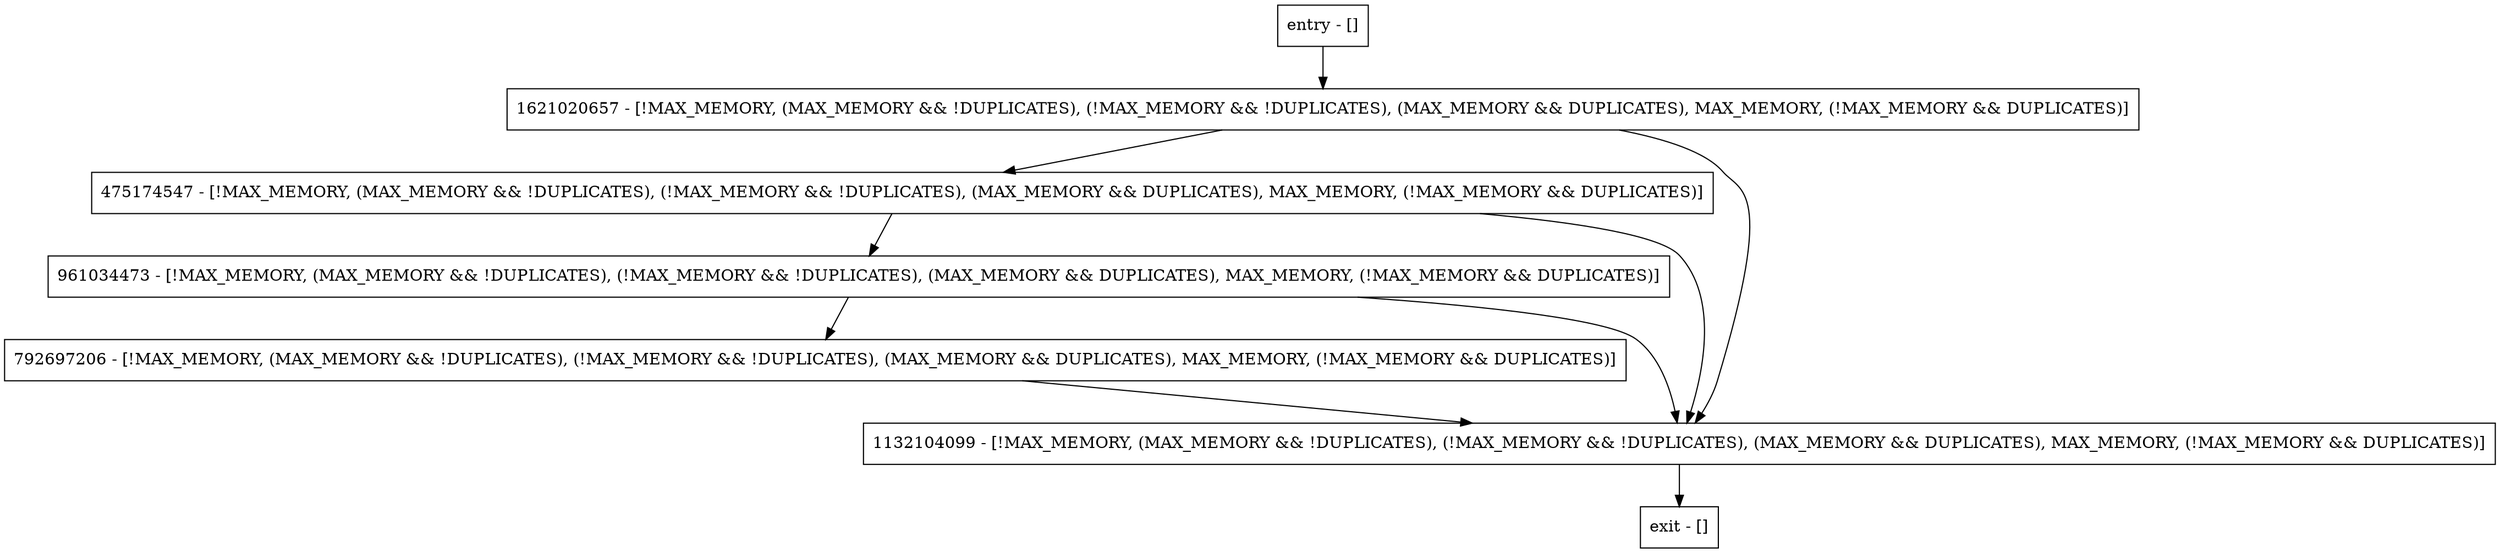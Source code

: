 digraph checkUpdatesAllowed {
node [shape=record];
entry [label="entry - []"];
exit [label="exit - []"];
475174547 [label="475174547 - [!MAX_MEMORY, (MAX_MEMORY && !DUPLICATES), (!MAX_MEMORY && !DUPLICATES), (MAX_MEMORY && DUPLICATES), MAX_MEMORY, (!MAX_MEMORY && DUPLICATES)]"];
1621020657 [label="1621020657 - [!MAX_MEMORY, (MAX_MEMORY && !DUPLICATES), (!MAX_MEMORY && !DUPLICATES), (MAX_MEMORY && DUPLICATES), MAX_MEMORY, (!MAX_MEMORY && DUPLICATES)]"];
792697206 [label="792697206 - [!MAX_MEMORY, (MAX_MEMORY && !DUPLICATES), (!MAX_MEMORY && !DUPLICATES), (MAX_MEMORY && DUPLICATES), MAX_MEMORY, (!MAX_MEMORY && DUPLICATES)]"];
961034473 [label="961034473 - [!MAX_MEMORY, (MAX_MEMORY && !DUPLICATES), (!MAX_MEMORY && !DUPLICATES), (MAX_MEMORY && DUPLICATES), MAX_MEMORY, (!MAX_MEMORY && DUPLICATES)]"];
1132104099 [label="1132104099 - [!MAX_MEMORY, (MAX_MEMORY && !DUPLICATES), (!MAX_MEMORY && !DUPLICATES), (MAX_MEMORY && DUPLICATES), MAX_MEMORY, (!MAX_MEMORY && DUPLICATES)]"];
entry;
exit;
entry -> 1621020657;
475174547 -> 961034473;
475174547 -> 1132104099;
1621020657 -> 475174547;
1621020657 -> 1132104099;
792697206 -> 1132104099;
961034473 -> 792697206;
961034473 -> 1132104099;
1132104099 -> exit;
}
